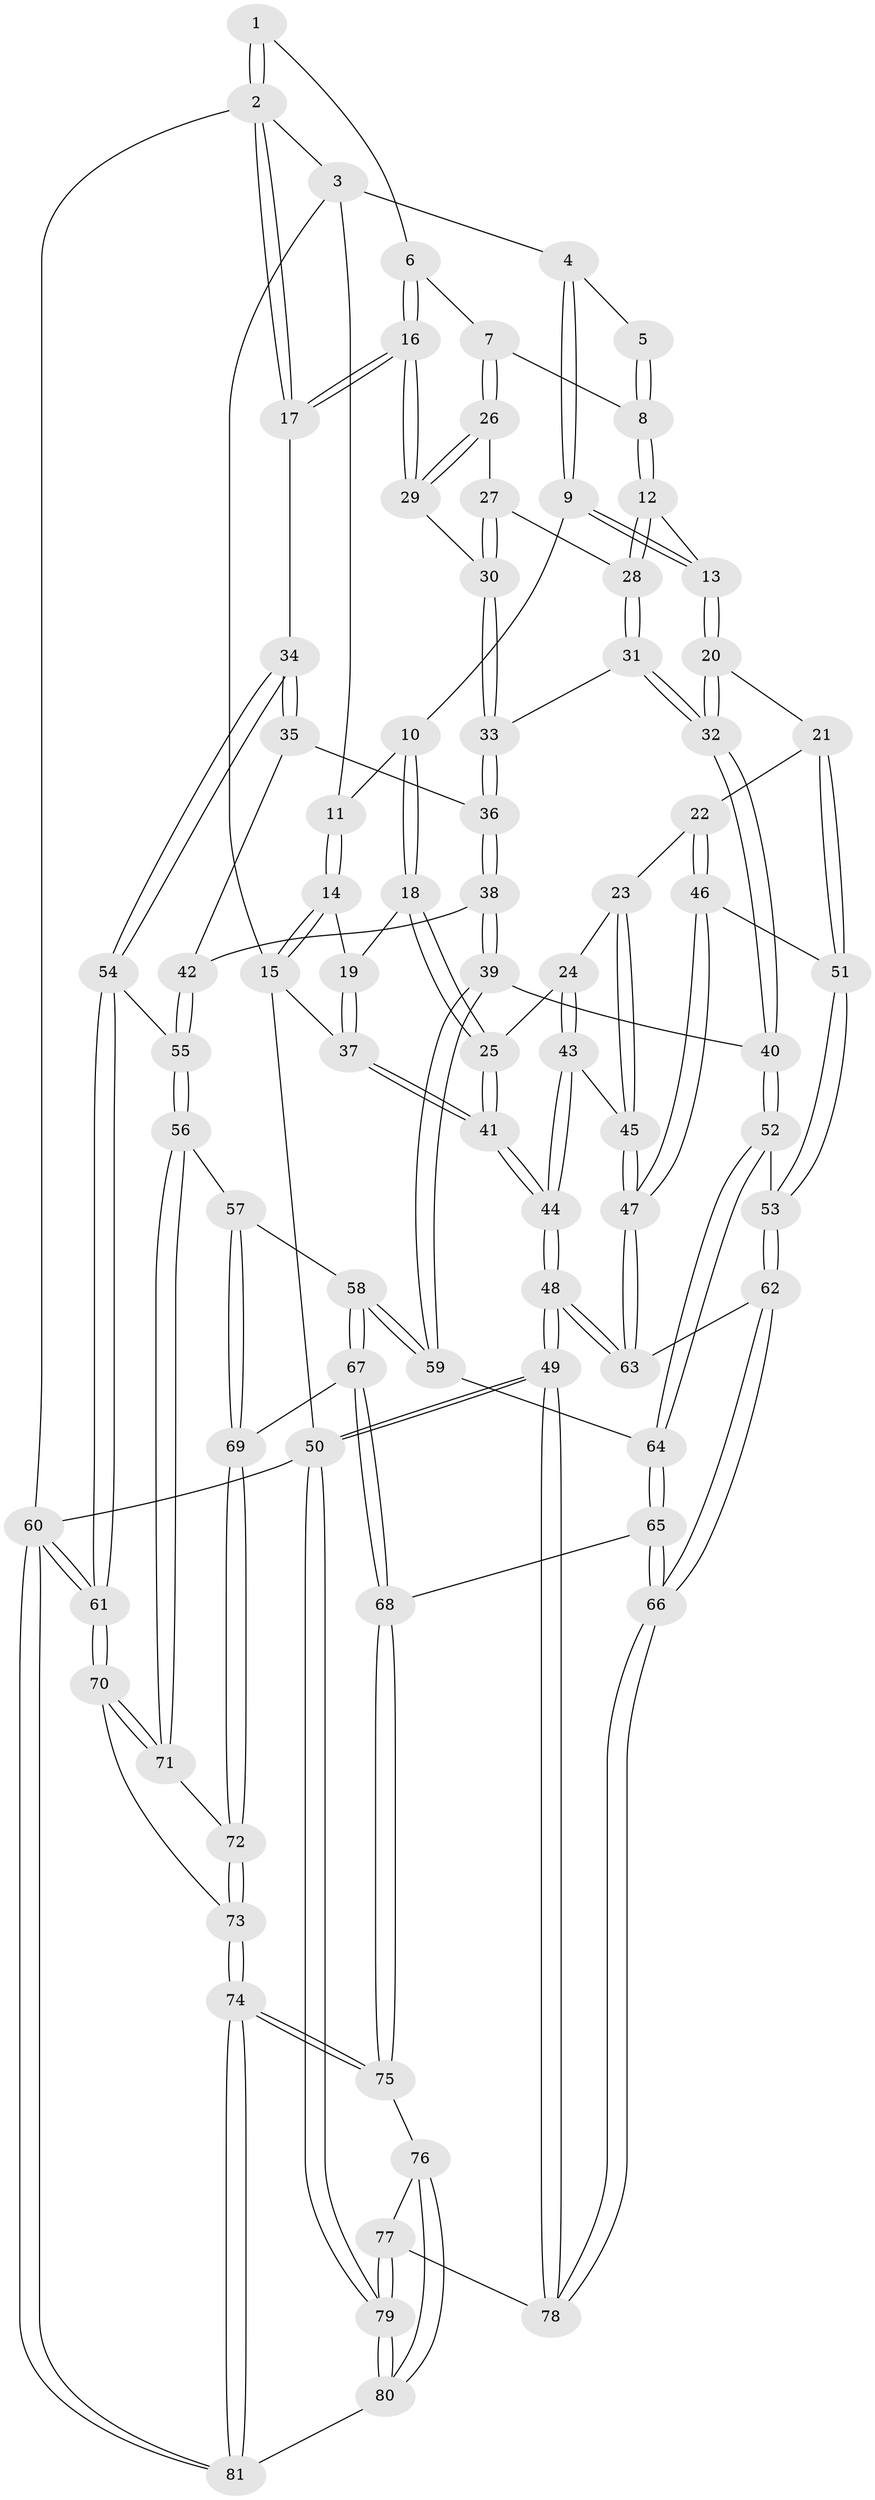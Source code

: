 // Generated by graph-tools (version 1.1) at 2025/59/03/09/25 04:59:52]
// undirected, 81 vertices, 199 edges
graph export_dot {
graph [start="1"]
  node [color=gray90,style=filled];
  1 [pos="+0.9158500923043641+0"];
  2 [pos="+1+0"];
  3 [pos="+0.13945747093529548+0"];
  4 [pos="+0.4757566482809966+0"];
  5 [pos="+0.7558189589870258+0"];
  6 [pos="+0.9254135697999174+0.14841688827127708"];
  7 [pos="+0.8532944418451102+0.15604872556448285"];
  8 [pos="+0.7534837950444804+0.09724668240497537"];
  9 [pos="+0.4426230031136551+0.06183058461115305"];
  10 [pos="+0.40496355601947276+0.0923792240225326"];
  11 [pos="+0.18572846472320761+0.04354369695553683"];
  12 [pos="+0.7018642756176434+0.15374438621285777"];
  13 [pos="+0.577160806376271+0.1988806271614429"];
  14 [pos="+0.15190984509133967+0.13507260714943292"];
  15 [pos="+0+0.052038065281599405"];
  16 [pos="+1+0.24329433873863263"];
  17 [pos="+1+0.24542324088696804"];
  18 [pos="+0.2602223552139081+0.2906920629213963"];
  19 [pos="+0.23004133438102844+0.2666979960323465"];
  20 [pos="+0.5515192012371491+0.3804530415566604"];
  21 [pos="+0.4935516217921022+0.39337167243714233"];
  22 [pos="+0.296366174960195+0.3424201477321358"];
  23 [pos="+0.2817647515733949+0.3297333826201599"];
  24 [pos="+0.26667610957236004+0.31621836709988527"];
  25 [pos="+0.2659830539422232+0.314642890263183"];
  26 [pos="+0.8523909956725324+0.17983133442919072"];
  27 [pos="+0.8382423633275464+0.2309351619503087"];
  28 [pos="+0.765381119773905+0.3002068984203937"];
  29 [pos="+0.9269717375967476+0.2996775136678205"];
  30 [pos="+0.8898784972088803+0.3171660787454364"];
  31 [pos="+0.7651848879451681+0.32299826276936255"];
  32 [pos="+0.5963571689122118+0.40867562501402127"];
  33 [pos="+0.8413937468416444+0.36502217935980535"];
  34 [pos="+1+0.3778933774853731"];
  35 [pos="+0.9513774667639875+0.4254781053844829"];
  36 [pos="+0.8419762387753824+0.3674050699161481"];
  37 [pos="+0+0.2688218965668939"];
  38 [pos="+0.8132708461520768+0.4921859105408611"];
  39 [pos="+0.7292024925696758+0.5550545137330968"];
  40 [pos="+0.6623386659835232+0.5220929581077114"];
  41 [pos="+0+0.41206933013888786"];
  42 [pos="+0.8936026448713095+0.5033209319461983"];
  43 [pos="+0.11798488500975773+0.4828268049562942"];
  44 [pos="+0+0.48004453966230504"];
  45 [pos="+0.17643441342643595+0.5888681774776698"];
  46 [pos="+0.29442742065660843+0.5635117539784537"];
  47 [pos="+0.23564907092507126+0.7045509639108595"];
  48 [pos="+0+1"];
  49 [pos="+0+1"];
  50 [pos="+0+1"];
  51 [pos="+0.44668132285253803+0.5281329228433725"];
  52 [pos="+0.5398328105404078+0.6491487806702846"];
  53 [pos="+0.46879557737885924+0.6379604072257616"];
  54 [pos="+1+0.5588012833149171"];
  55 [pos="+0.9465530841935765+0.5544287396908265"];
  56 [pos="+0.8286077206721156+0.697324689962346"];
  57 [pos="+0.7987190003074411+0.6808313310074673"];
  58 [pos="+0.7904953924780601+0.6757555864155427"];
  59 [pos="+0.7692393461938+0.6462457866556384"];
  60 [pos="+1+1"];
  61 [pos="+1+0.8959184177497312"];
  62 [pos="+0.34875637886995+0.7125101516094665"];
  63 [pos="+0.23553500133169988+0.7082794637959872"];
  64 [pos="+0.5721626706531076+0.7258103805919685"];
  65 [pos="+0.5754595958283129+0.7846299993101081"];
  66 [pos="+0.48314419703187705+0.8330396907440742"];
  67 [pos="+0.6413083374739593+0.808888683407512"];
  68 [pos="+0.6246770016227179+0.8108312533151185"];
  69 [pos="+0.7120094475298966+0.8523690976842639"];
  70 [pos="+1+0.8367200345044226"];
  71 [pos="+0.8995567744481741+0.7774944328749182"];
  72 [pos="+0.7469129702771585+0.8808703777333029"];
  73 [pos="+0.7209428806009642+1"];
  74 [pos="+0.6792533141479372+1"];
  75 [pos="+0.6216297091237196+0.9240197082968064"];
  76 [pos="+0.5000298958464225+0.8884528543595493"];
  77 [pos="+0.48156365319125555+0.8628746107804885"];
  78 [pos="+0.4787251382664215+0.8547175977455946"];
  79 [pos="+0.3423412437394649+1"];
  80 [pos="+0.601722681149003+1"];
  81 [pos="+0.6577307185879693+1"];
  1 -- 2;
  1 -- 2;
  1 -- 6;
  2 -- 3;
  2 -- 17;
  2 -- 17;
  2 -- 60;
  3 -- 4;
  3 -- 11;
  3 -- 15;
  4 -- 5;
  4 -- 9;
  4 -- 9;
  5 -- 8;
  5 -- 8;
  6 -- 7;
  6 -- 16;
  6 -- 16;
  7 -- 8;
  7 -- 26;
  7 -- 26;
  8 -- 12;
  8 -- 12;
  9 -- 10;
  9 -- 13;
  9 -- 13;
  10 -- 11;
  10 -- 18;
  10 -- 18;
  11 -- 14;
  11 -- 14;
  12 -- 13;
  12 -- 28;
  12 -- 28;
  13 -- 20;
  13 -- 20;
  14 -- 15;
  14 -- 15;
  14 -- 19;
  15 -- 37;
  15 -- 50;
  16 -- 17;
  16 -- 17;
  16 -- 29;
  16 -- 29;
  17 -- 34;
  18 -- 19;
  18 -- 25;
  18 -- 25;
  19 -- 37;
  19 -- 37;
  20 -- 21;
  20 -- 32;
  20 -- 32;
  21 -- 22;
  21 -- 51;
  21 -- 51;
  22 -- 23;
  22 -- 46;
  22 -- 46;
  23 -- 24;
  23 -- 45;
  23 -- 45;
  24 -- 25;
  24 -- 43;
  24 -- 43;
  25 -- 41;
  25 -- 41;
  26 -- 27;
  26 -- 29;
  26 -- 29;
  27 -- 28;
  27 -- 30;
  27 -- 30;
  28 -- 31;
  28 -- 31;
  29 -- 30;
  30 -- 33;
  30 -- 33;
  31 -- 32;
  31 -- 32;
  31 -- 33;
  32 -- 40;
  32 -- 40;
  33 -- 36;
  33 -- 36;
  34 -- 35;
  34 -- 35;
  34 -- 54;
  34 -- 54;
  35 -- 36;
  35 -- 42;
  36 -- 38;
  36 -- 38;
  37 -- 41;
  37 -- 41;
  38 -- 39;
  38 -- 39;
  38 -- 42;
  39 -- 40;
  39 -- 59;
  39 -- 59;
  40 -- 52;
  40 -- 52;
  41 -- 44;
  41 -- 44;
  42 -- 55;
  42 -- 55;
  43 -- 44;
  43 -- 44;
  43 -- 45;
  44 -- 48;
  44 -- 48;
  45 -- 47;
  45 -- 47;
  46 -- 47;
  46 -- 47;
  46 -- 51;
  47 -- 63;
  47 -- 63;
  48 -- 49;
  48 -- 49;
  48 -- 63;
  48 -- 63;
  49 -- 50;
  49 -- 50;
  49 -- 78;
  49 -- 78;
  50 -- 79;
  50 -- 79;
  50 -- 60;
  51 -- 53;
  51 -- 53;
  52 -- 53;
  52 -- 64;
  52 -- 64;
  53 -- 62;
  53 -- 62;
  54 -- 55;
  54 -- 61;
  54 -- 61;
  55 -- 56;
  55 -- 56;
  56 -- 57;
  56 -- 71;
  56 -- 71;
  57 -- 58;
  57 -- 69;
  57 -- 69;
  58 -- 59;
  58 -- 59;
  58 -- 67;
  58 -- 67;
  59 -- 64;
  60 -- 61;
  60 -- 61;
  60 -- 81;
  60 -- 81;
  61 -- 70;
  61 -- 70;
  62 -- 63;
  62 -- 66;
  62 -- 66;
  64 -- 65;
  64 -- 65;
  65 -- 66;
  65 -- 66;
  65 -- 68;
  66 -- 78;
  66 -- 78;
  67 -- 68;
  67 -- 68;
  67 -- 69;
  68 -- 75;
  68 -- 75;
  69 -- 72;
  69 -- 72;
  70 -- 71;
  70 -- 71;
  70 -- 73;
  71 -- 72;
  72 -- 73;
  72 -- 73;
  73 -- 74;
  73 -- 74;
  74 -- 75;
  74 -- 75;
  74 -- 81;
  74 -- 81;
  75 -- 76;
  76 -- 77;
  76 -- 80;
  76 -- 80;
  77 -- 78;
  77 -- 79;
  77 -- 79;
  79 -- 80;
  79 -- 80;
  80 -- 81;
}
